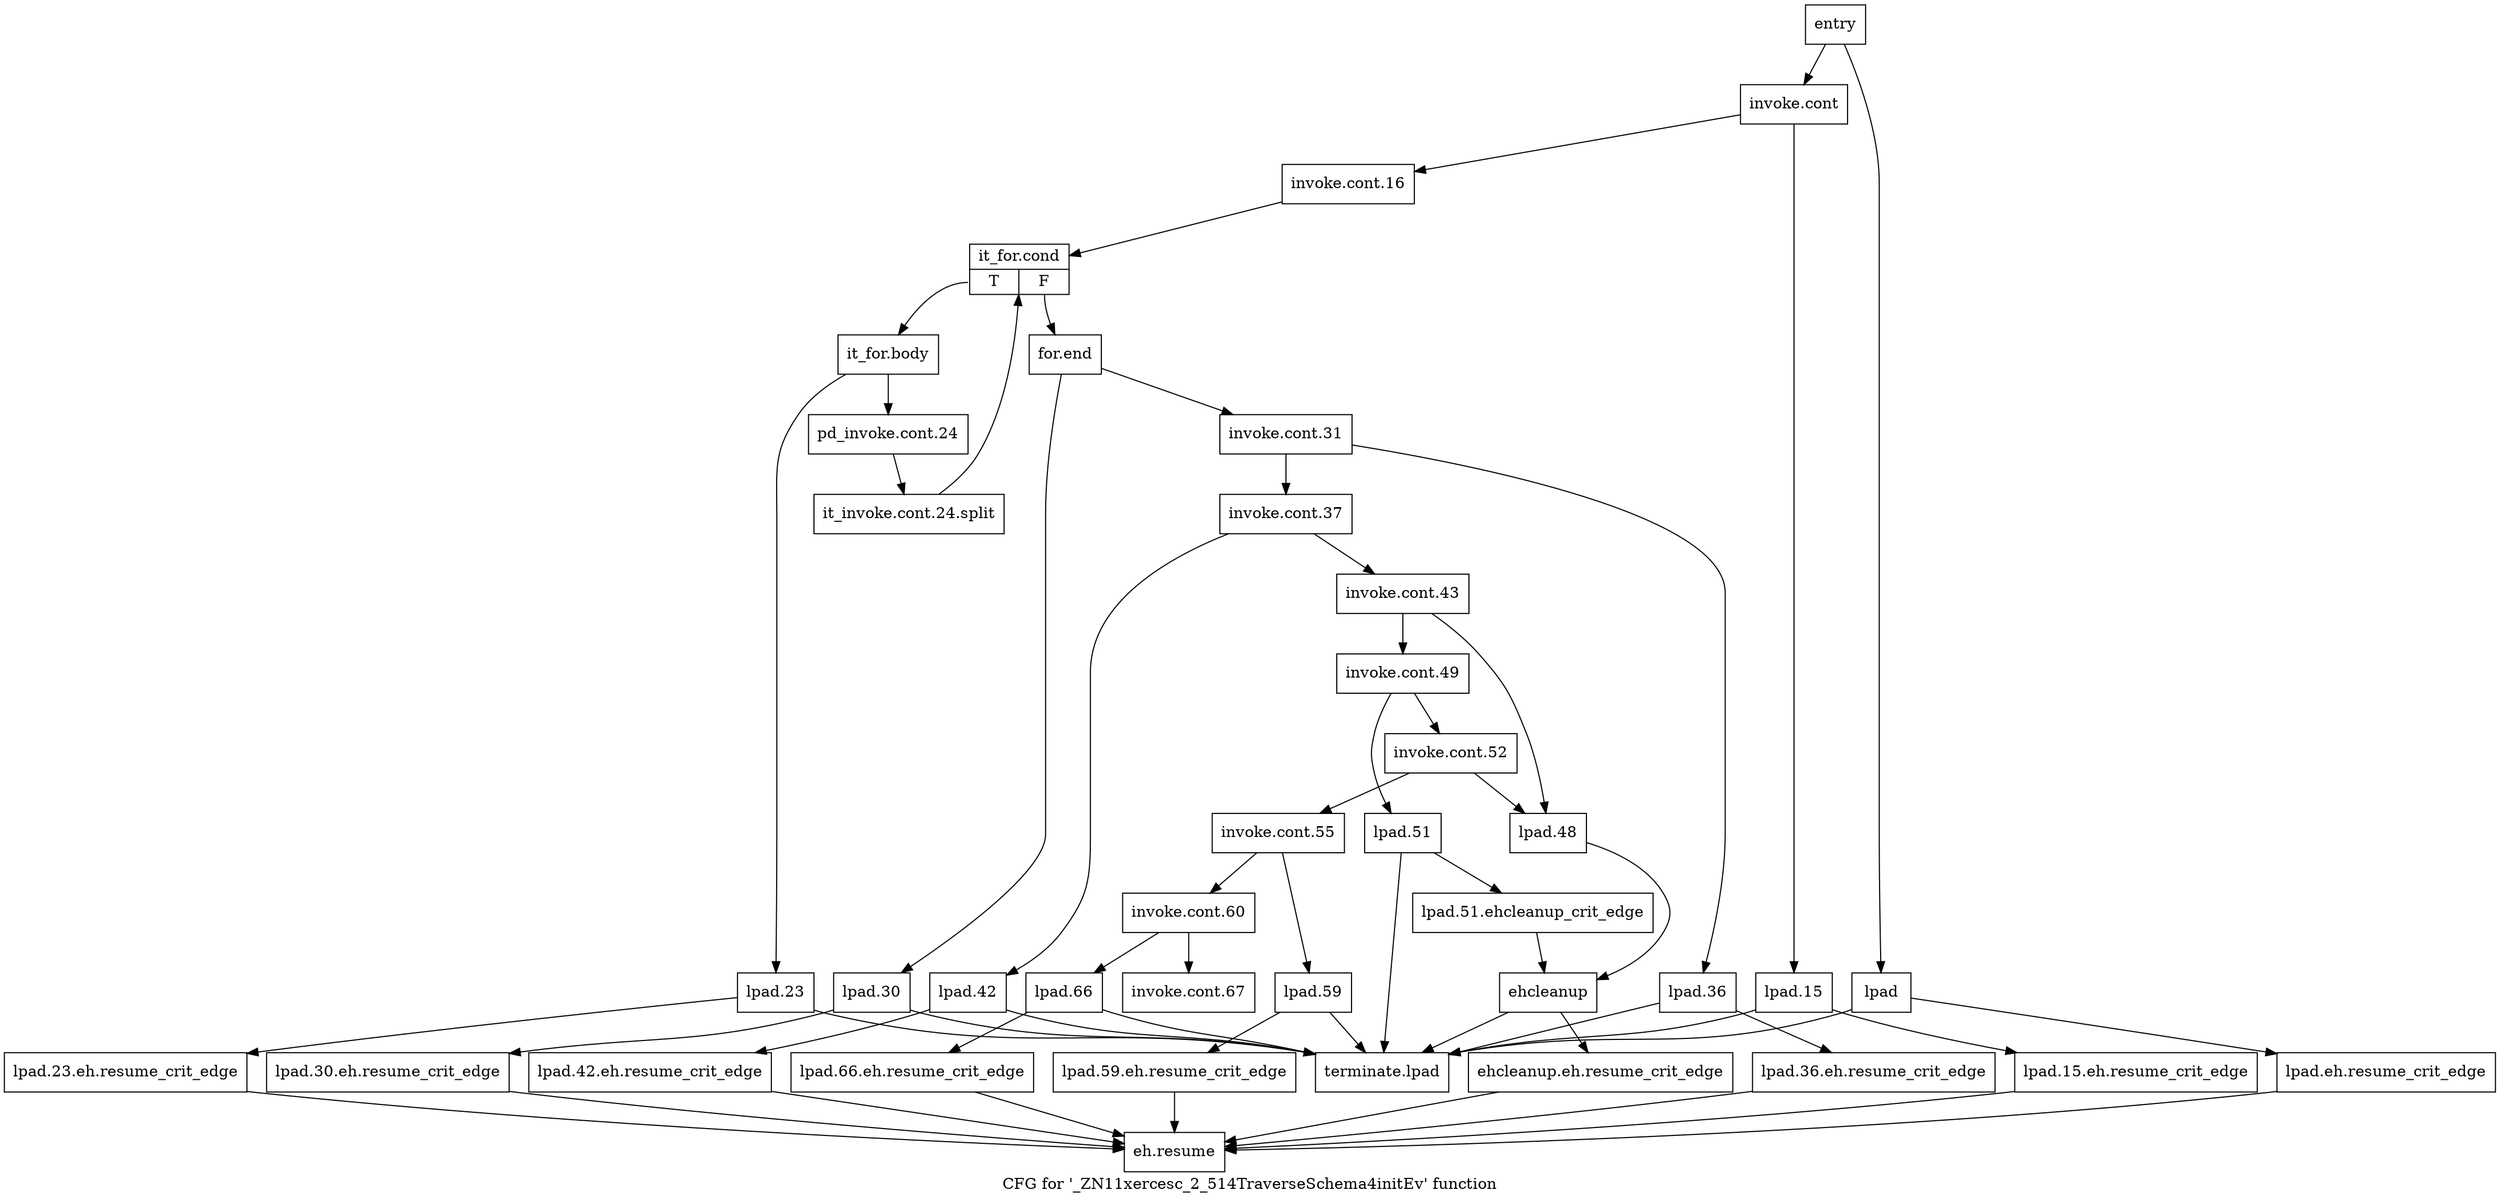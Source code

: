 digraph "CFG for '_ZN11xercesc_2_514TraverseSchema4initEv' function" {
	label="CFG for '_ZN11xercesc_2_514TraverseSchema4initEv' function";

	Node0x48c3b60 [shape=record,label="{entry}"];
	Node0x48c3b60 -> Node0x48c3bb0;
	Node0x48c3b60 -> Node0x48c3d40;
	Node0x48c3bb0 [shape=record,label="{invoke.cont}"];
	Node0x48c3bb0 -> Node0x48c3c00;
	Node0x48c3bb0 -> Node0x48c3de0;
	Node0x48c3c00 [shape=record,label="{invoke.cont.16}"];
	Node0x48c3c00 -> Node0x48c3c50;
	Node0x48c3c50 [shape=record,label="{it_for.cond|{<s0>T|<s1>F}}"];
	Node0x48c3c50:s0 -> Node0x48c3ca0;
	Node0x48c3c50:s1 -> Node0x48c5100;
	Node0x48c3ca0 [shape=record,label="{it_for.body}"];
	Node0x48c3ca0 -> Node0x48c3cf0;
	Node0x48c3ca0 -> Node0x48bc1e0;
	Node0x48c3cf0 [shape=record,label="{pd_invoke.cont.24}"];
	Node0x48c3cf0 -> Node0xa79c360;
	Node0xa79c360 [shape=record,label="{it_invoke.cont.24.split}"];
	Node0xa79c360 -> Node0x48c3c50;
	Node0x48c3d40 [shape=record,label="{lpad}"];
	Node0x48c3d40 -> Node0x48c3d90;
	Node0x48c3d40 -> Node0x48c58d0;
	Node0x48c3d90 [shape=record,label="{lpad.eh.resume_crit_edge}"];
	Node0x48c3d90 -> Node0x48c5880;
	Node0x48c3de0 [shape=record,label="{lpad.15}"];
	Node0x48c3de0 -> Node0x48bc190;
	Node0x48c3de0 -> Node0x48c58d0;
	Node0x48bc190 [shape=record,label="{lpad.15.eh.resume_crit_edge}"];
	Node0x48bc190 -> Node0x48c5880;
	Node0x48bc1e0 [shape=record,label="{lpad.23}"];
	Node0x48bc1e0 -> Node0x48c50b0;
	Node0x48bc1e0 -> Node0x48c58d0;
	Node0x48c50b0 [shape=record,label="{lpad.23.eh.resume_crit_edge}"];
	Node0x48c50b0 -> Node0x48c5880;
	Node0x48c5100 [shape=record,label="{for.end}"];
	Node0x48c5100 -> Node0x48c5150;
	Node0x48c5100 -> Node0x48c53d0;
	Node0x48c5150 [shape=record,label="{invoke.cont.31}"];
	Node0x48c5150 -> Node0x48c51a0;
	Node0x48c5150 -> Node0x48c5470;
	Node0x48c51a0 [shape=record,label="{invoke.cont.37}"];
	Node0x48c51a0 -> Node0x48c51f0;
	Node0x48c51a0 -> Node0x48c5510;
	Node0x48c51f0 [shape=record,label="{invoke.cont.43}"];
	Node0x48c51f0 -> Node0x48c5240;
	Node0x48c51f0 -> Node0x48c55b0;
	Node0x48c5240 [shape=record,label="{invoke.cont.49}"];
	Node0x48c5240 -> Node0x48c5290;
	Node0x48c5240 -> Node0x48c5600;
	Node0x48c5290 [shape=record,label="{invoke.cont.52}"];
	Node0x48c5290 -> Node0x48c52e0;
	Node0x48c5290 -> Node0x48c55b0;
	Node0x48c52e0 [shape=record,label="{invoke.cont.55}"];
	Node0x48c52e0 -> Node0x48c5330;
	Node0x48c52e0 -> Node0x48c5740;
	Node0x48c5330 [shape=record,label="{invoke.cont.60}"];
	Node0x48c5330 -> Node0x48c5380;
	Node0x48c5330 -> Node0x48c57e0;
	Node0x48c5380 [shape=record,label="{invoke.cont.67}"];
	Node0x48c53d0 [shape=record,label="{lpad.30}"];
	Node0x48c53d0 -> Node0x48c5420;
	Node0x48c53d0 -> Node0x48c58d0;
	Node0x48c5420 [shape=record,label="{lpad.30.eh.resume_crit_edge}"];
	Node0x48c5420 -> Node0x48c5880;
	Node0x48c5470 [shape=record,label="{lpad.36}"];
	Node0x48c5470 -> Node0x48c54c0;
	Node0x48c5470 -> Node0x48c58d0;
	Node0x48c54c0 [shape=record,label="{lpad.36.eh.resume_crit_edge}"];
	Node0x48c54c0 -> Node0x48c5880;
	Node0x48c5510 [shape=record,label="{lpad.42}"];
	Node0x48c5510 -> Node0x48c5560;
	Node0x48c5510 -> Node0x48c58d0;
	Node0x48c5560 [shape=record,label="{lpad.42.eh.resume_crit_edge}"];
	Node0x48c5560 -> Node0x48c5880;
	Node0x48c55b0 [shape=record,label="{lpad.48}"];
	Node0x48c55b0 -> Node0x48c56a0;
	Node0x48c5600 [shape=record,label="{lpad.51}"];
	Node0x48c5600 -> Node0x48c5650;
	Node0x48c5600 -> Node0x48c58d0;
	Node0x48c5650 [shape=record,label="{lpad.51.ehcleanup_crit_edge}"];
	Node0x48c5650 -> Node0x48c56a0;
	Node0x48c56a0 [shape=record,label="{ehcleanup}"];
	Node0x48c56a0 -> Node0x48c56f0;
	Node0x48c56a0 -> Node0x48c58d0;
	Node0x48c56f0 [shape=record,label="{ehcleanup.eh.resume_crit_edge}"];
	Node0x48c56f0 -> Node0x48c5880;
	Node0x48c5740 [shape=record,label="{lpad.59}"];
	Node0x48c5740 -> Node0x48c5790;
	Node0x48c5740 -> Node0x48c58d0;
	Node0x48c5790 [shape=record,label="{lpad.59.eh.resume_crit_edge}"];
	Node0x48c5790 -> Node0x48c5880;
	Node0x48c57e0 [shape=record,label="{lpad.66}"];
	Node0x48c57e0 -> Node0x48c5830;
	Node0x48c57e0 -> Node0x48c58d0;
	Node0x48c5830 [shape=record,label="{lpad.66.eh.resume_crit_edge}"];
	Node0x48c5830 -> Node0x48c5880;
	Node0x48c5880 [shape=record,label="{eh.resume}"];
	Node0x48c58d0 [shape=record,label="{terminate.lpad}"];
}
